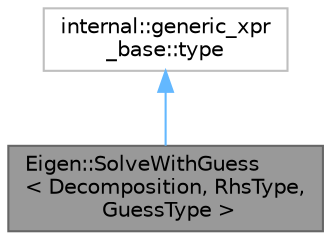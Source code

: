 digraph "Eigen::SolveWithGuess&lt; Decomposition, RhsType, GuessType &gt;"
{
 // LATEX_PDF_SIZE
  bgcolor="transparent";
  edge [fontname=Helvetica,fontsize=10,labelfontname=Helvetica,labelfontsize=10];
  node [fontname=Helvetica,fontsize=10,shape=box,height=0.2,width=0.4];
  Node1 [id="Node000001",label="Eigen::SolveWithGuess\l\< Decomposition, RhsType,\l GuessType \>",height=0.2,width=0.4,color="gray40", fillcolor="grey60", style="filled", fontcolor="black",tooltip="Pseudo expression representing a solving operation."];
  Node2 -> Node1 [id="edge2_Node000001_Node000002",dir="back",color="steelblue1",style="solid",tooltip=" "];
  Node2 [id="Node000002",label="internal::generic_xpr\l_base::type",height=0.2,width=0.4,color="grey75", fillcolor="white", style="filled",tooltip=" "];
}
